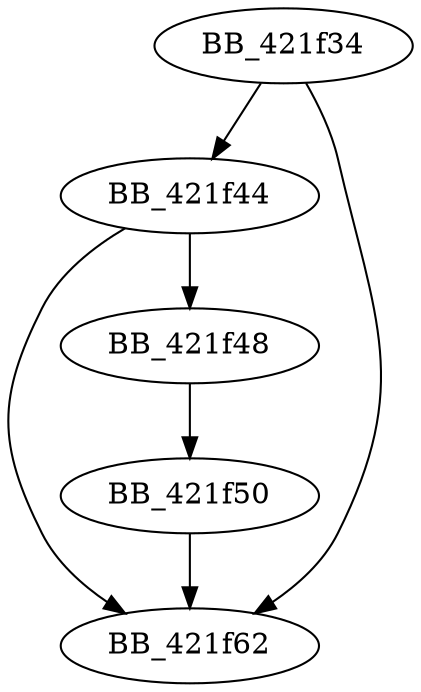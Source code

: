 DiGraph __freebuf{
BB_421f34->BB_421f44
BB_421f34->BB_421f62
BB_421f44->BB_421f48
BB_421f44->BB_421f62
BB_421f48->BB_421f50
BB_421f50->BB_421f62
}

